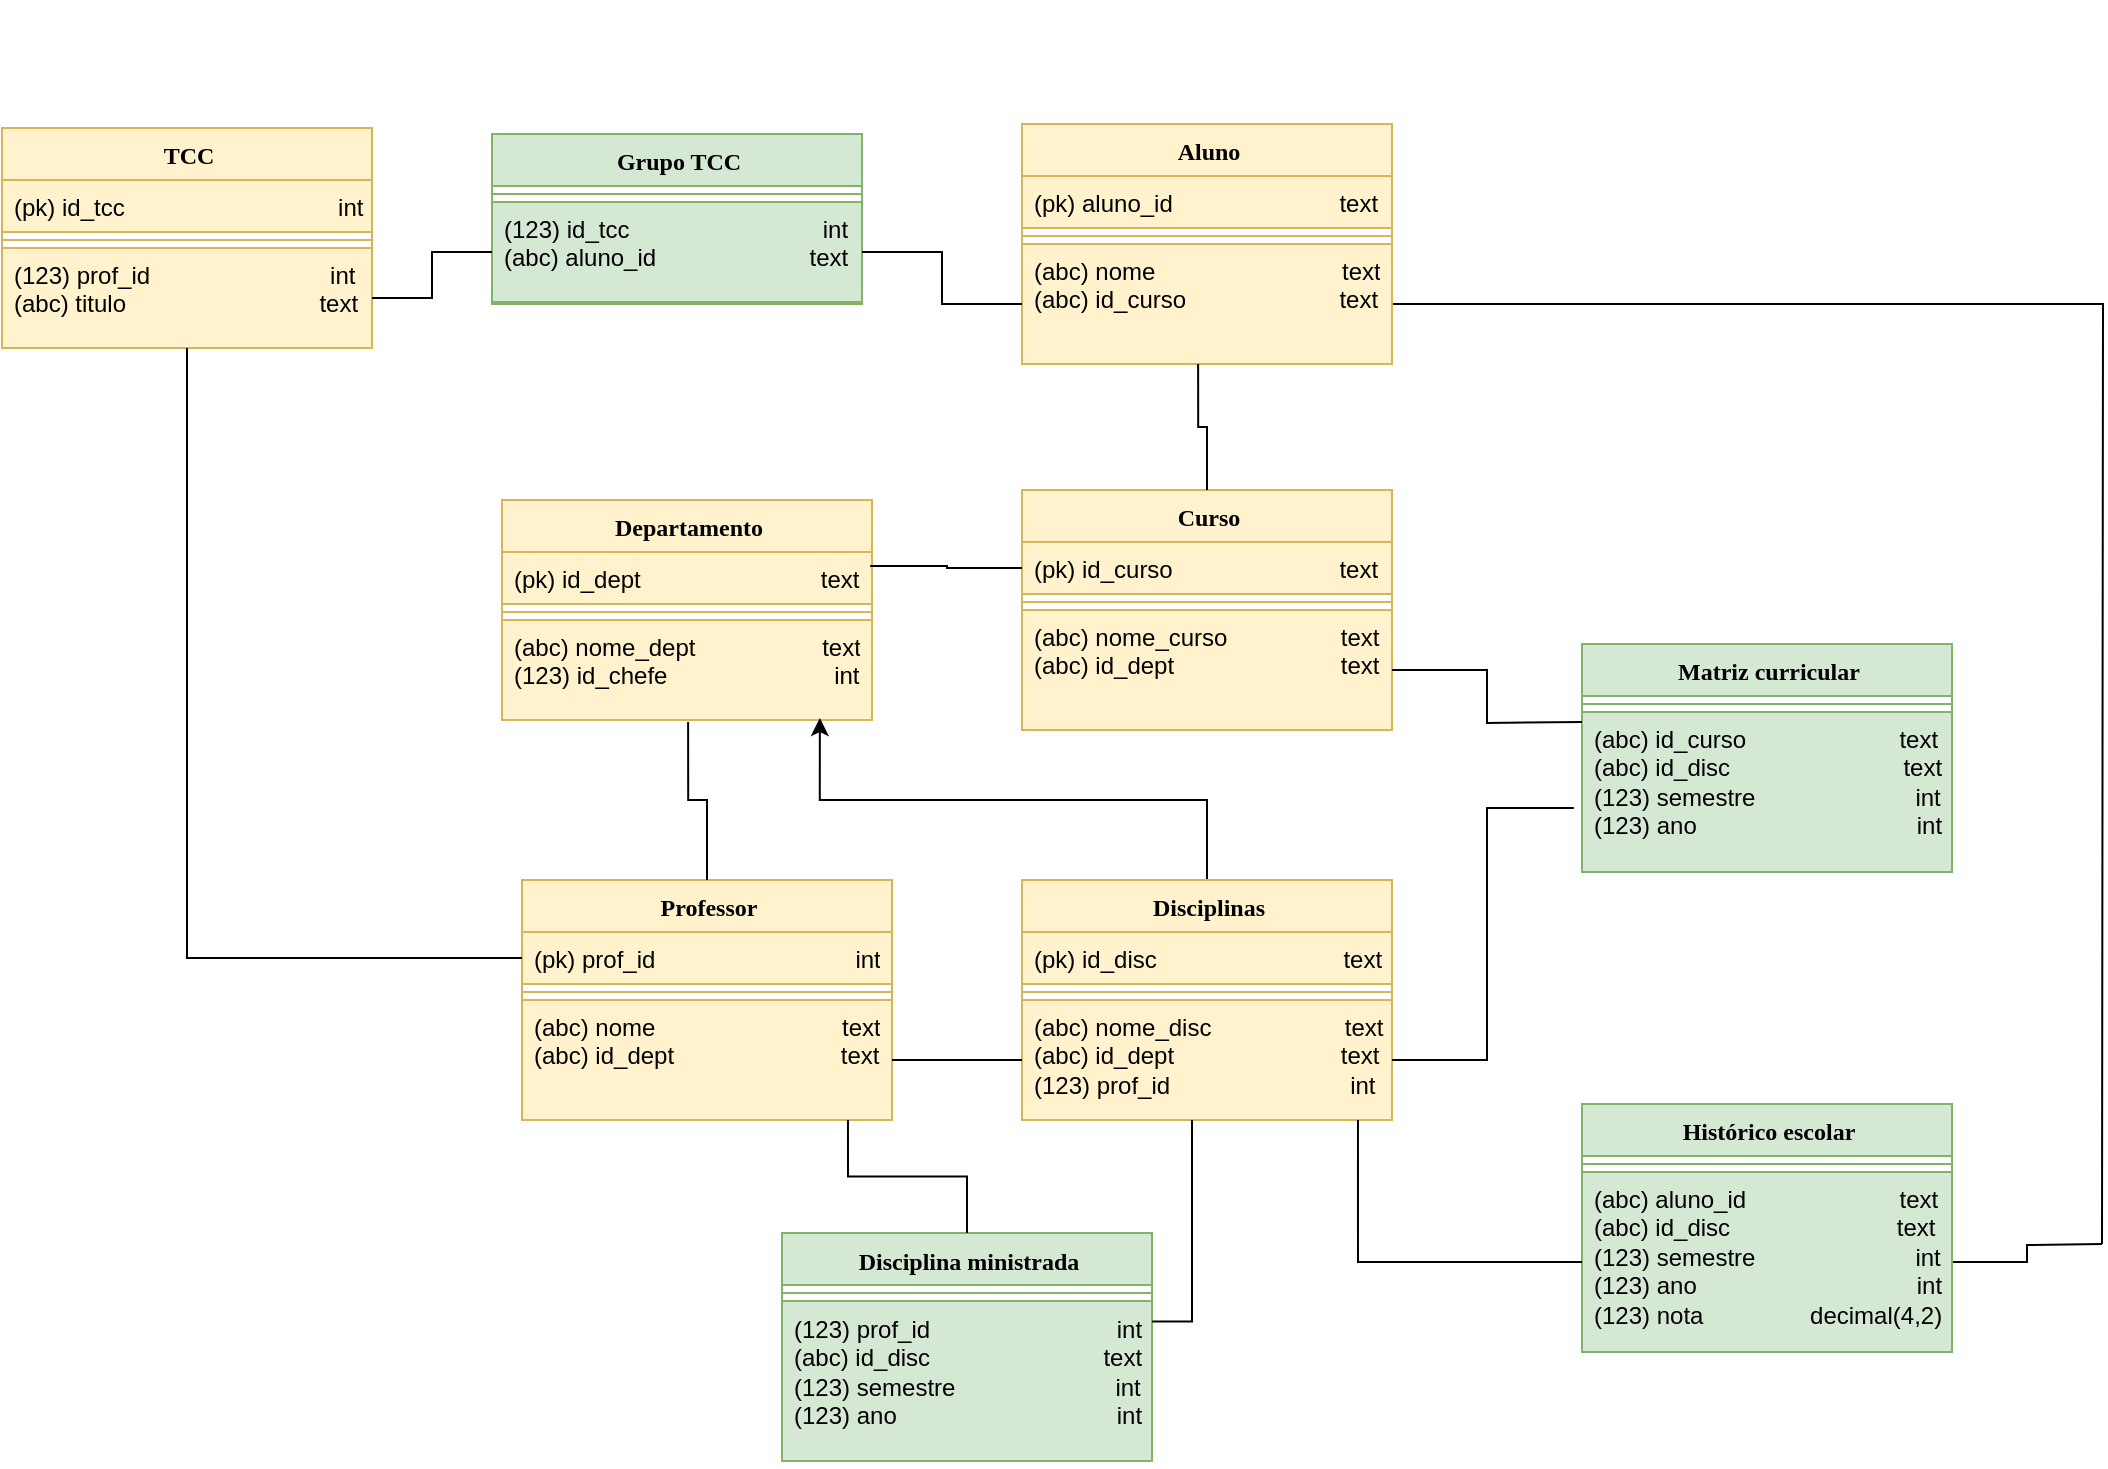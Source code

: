 <mxfile version="24.4.6" type="github">
  <diagram name="Page-1" id="6133507b-19e7-1e82-6fc7-422aa6c4b21f">
    <mxGraphModel dx="880" dy="460" grid="1" gridSize="10" guides="1" tooltips="1" connect="1" arrows="1" fold="1" page="1" pageScale="1" pageWidth="1169" pageHeight="827" background="#FFFFFF" math="0" shadow="0">
      <root>
        <mxCell id="0" />
        <mxCell id="1" parent="0" />
        <mxCell id="78961159f06e98e8-17" value="Aluno" style="swimlane;html=1;fontStyle=1;align=center;verticalAlign=top;childLayout=stackLayout;horizontal=1;startSize=26;horizontalStack=0;resizeParent=1;resizeLast=0;collapsible=1;marginBottom=0;swimlaneFillColor=#ffffff;rounded=0;shadow=0;comic=0;labelBackgroundColor=none;strokeWidth=1;fillColor=#fff2cc;fontFamily=Verdana;fontSize=12;strokeColor=#d6b656;" parent="1" vertex="1">
          <mxGeometry x="570" y="120" width="185" height="120" as="geometry" />
        </mxCell>
        <mxCell id="78961159f06e98e8-23" value="(pk) aluno_id&amp;nbsp; &amp;nbsp; &amp;nbsp; &amp;nbsp; &amp;nbsp; &amp;nbsp; &amp;nbsp; &amp;nbsp; &amp;nbsp; &amp;nbsp; &amp;nbsp; &amp;nbsp; &amp;nbsp;text" style="text;html=1;strokeColor=#d6b656;fillColor=#fff2cc;align=left;verticalAlign=top;spacingLeft=4;spacingRight=4;whiteSpace=wrap;overflow=hidden;rotatable=0;points=[[0,0.5],[1,0.5]];portConstraint=eastwest;" parent="78961159f06e98e8-17" vertex="1">
          <mxGeometry y="26" width="185" height="26" as="geometry" />
        </mxCell>
        <mxCell id="78961159f06e98e8-19" value="" style="line;html=1;strokeWidth=1;fillColor=#fff2cc;align=left;verticalAlign=middle;spacingTop=-1;spacingLeft=3;spacingRight=3;rotatable=0;labelPosition=right;points=[];portConstraint=eastwest;strokeColor=#d6b656;" parent="78961159f06e98e8-17" vertex="1">
          <mxGeometry y="52" width="185" height="8" as="geometry" />
        </mxCell>
        <mxCell id="Fp-7Isr_xplhYbf5Isc3-56" style="edgeStyle=orthogonalEdgeStyle;rounded=0;orthogonalLoop=1;jettySize=auto;html=1;exitX=1;exitY=0.5;exitDx=0;exitDy=0;endArrow=none;endFill=0;" parent="78961159f06e98e8-17" source="78961159f06e98e8-27" edge="1">
          <mxGeometry relative="1" as="geometry">
            <mxPoint x="540" y="560" as="targetPoint" />
          </mxGeometry>
        </mxCell>
        <mxCell id="78961159f06e98e8-27" value="(abc) nome&amp;nbsp; &amp;nbsp; &amp;nbsp; &amp;nbsp; &amp;nbsp; &amp;nbsp; &amp;nbsp; &amp;nbsp; &amp;nbsp; &amp;nbsp; &amp;nbsp; &amp;nbsp; &amp;nbsp; &amp;nbsp; text&lt;div&gt;(abc) id_curso&amp;nbsp; &amp;nbsp; &amp;nbsp; &amp;nbsp; &amp;nbsp; &amp;nbsp; &amp;nbsp; &amp;nbsp; &amp;nbsp; &amp;nbsp; &amp;nbsp; &amp;nbsp;text&lt;/div&gt;&lt;div&gt;&lt;br&gt;&lt;/div&gt;" style="text;html=1;strokeColor=#d6b656;fillColor=#fff2cc;align=left;verticalAlign=top;spacingLeft=4;spacingRight=4;whiteSpace=wrap;overflow=hidden;rotatable=0;points=[[0,0.5],[1,0.5]];portConstraint=eastwest;" parent="78961159f06e98e8-17" vertex="1">
          <mxGeometry y="60" width="185" height="60" as="geometry" />
        </mxCell>
        <mxCell id="RyOZ0NrASkdXas4JCYKa-1" value="&lt;div&gt;&lt;br&gt;&lt;/div&gt;" style="text;html=1;align=center;verticalAlign=middle;resizable=0;points=[];autosize=1;strokeColor=none;fillColor=none;" parent="1" vertex="1">
          <mxGeometry x="210" y="58" width="20" height="30" as="geometry" />
        </mxCell>
        <mxCell id="RyOZ0NrASkdXas4JCYKa-3" value="Professor" style="swimlane;html=1;fontStyle=1;align=center;verticalAlign=top;childLayout=stackLayout;horizontal=1;startSize=26;horizontalStack=0;resizeParent=1;resizeLast=0;collapsible=1;marginBottom=0;swimlaneFillColor=#ffffff;rounded=0;shadow=0;comic=0;labelBackgroundColor=none;strokeWidth=1;fillColor=#fff2cc;fontFamily=Verdana;fontSize=12;strokeColor=#d6b656;" parent="1" vertex="1">
          <mxGeometry x="320" y="498" width="185" height="120" as="geometry" />
        </mxCell>
        <mxCell id="RyOZ0NrASkdXas4JCYKa-4" value="(pk) prof_id&amp;nbsp; &amp;nbsp; &amp;nbsp; &amp;nbsp; &amp;nbsp; &amp;nbsp; &amp;nbsp; &amp;nbsp; &amp;nbsp; &amp;nbsp; &amp;nbsp; &amp;nbsp; &amp;nbsp; &amp;nbsp; &amp;nbsp; int" style="text;html=1;strokeColor=#d6b656;fillColor=#fff2cc;align=left;verticalAlign=top;spacingLeft=4;spacingRight=4;whiteSpace=wrap;overflow=hidden;rotatable=0;points=[[0,0.5],[1,0.5]];portConstraint=eastwest;" parent="RyOZ0NrASkdXas4JCYKa-3" vertex="1">
          <mxGeometry y="26" width="185" height="26" as="geometry" />
        </mxCell>
        <mxCell id="RyOZ0NrASkdXas4JCYKa-5" value="" style="line;html=1;strokeWidth=1;fillColor=#fff2cc;align=left;verticalAlign=middle;spacingTop=-1;spacingLeft=3;spacingRight=3;rotatable=0;labelPosition=right;points=[];portConstraint=eastwest;strokeColor=#d6b656;" parent="RyOZ0NrASkdXas4JCYKa-3" vertex="1">
          <mxGeometry y="52" width="185" height="8" as="geometry" />
        </mxCell>
        <mxCell id="RyOZ0NrASkdXas4JCYKa-6" value="(abc) nome&amp;nbsp; &amp;nbsp; &amp;nbsp; &amp;nbsp; &amp;nbsp; &amp;nbsp; &amp;nbsp; &amp;nbsp; &amp;nbsp; &amp;nbsp; &amp;nbsp; &amp;nbsp; &amp;nbsp; &amp;nbsp; text&lt;div&gt;(abc) id_dept&amp;nbsp; &amp;nbsp; &amp;nbsp; &amp;nbsp; &amp;nbsp; &amp;nbsp; &amp;nbsp; &amp;nbsp; &amp;nbsp; &amp;nbsp; &amp;nbsp; &amp;nbsp; &amp;nbsp;text&lt;/div&gt;&lt;div&gt;&lt;br&gt;&lt;/div&gt;" style="text;html=1;strokeColor=#d6b656;fillColor=#fff2cc;align=left;verticalAlign=top;spacingLeft=4;spacingRight=4;whiteSpace=wrap;overflow=hidden;rotatable=0;points=[[0,0.5],[1,0.5]];portConstraint=eastwest;" parent="RyOZ0NrASkdXas4JCYKa-3" vertex="1">
          <mxGeometry y="60" width="185" height="60" as="geometry" />
        </mxCell>
        <mxCell id="Fp-7Isr_xplhYbf5Isc3-1" value="Curso" style="swimlane;html=1;fontStyle=1;align=center;verticalAlign=top;childLayout=stackLayout;horizontal=1;startSize=26;horizontalStack=0;resizeParent=1;resizeLast=0;collapsible=1;marginBottom=0;swimlaneFillColor=#ffffff;rounded=0;shadow=0;comic=0;labelBackgroundColor=none;strokeWidth=1;fillColor=#fff2cc;fontFamily=Verdana;fontSize=12;strokeColor=#d6b656;" parent="1" vertex="1">
          <mxGeometry x="570" y="303" width="185" height="120" as="geometry" />
        </mxCell>
        <mxCell id="Fp-7Isr_xplhYbf5Isc3-2" value="(pk) id_curso&amp;nbsp; &amp;nbsp; &amp;nbsp; &amp;nbsp; &amp;nbsp; &amp;nbsp; &amp;nbsp; &amp;nbsp; &amp;nbsp; &amp;nbsp; &amp;nbsp; &amp;nbsp; &amp;nbsp;text" style="text;html=1;strokeColor=#d6b656;fillColor=#fff2cc;align=left;verticalAlign=top;spacingLeft=4;spacingRight=4;whiteSpace=wrap;overflow=hidden;rotatable=0;points=[[0,0.5],[1,0.5]];portConstraint=eastwest;" parent="Fp-7Isr_xplhYbf5Isc3-1" vertex="1">
          <mxGeometry y="26" width="185" height="26" as="geometry" />
        </mxCell>
        <mxCell id="Fp-7Isr_xplhYbf5Isc3-3" value="" style="line;html=1;strokeWidth=1;fillColor=#fff2cc;align=left;verticalAlign=middle;spacingTop=-1;spacingLeft=3;spacingRight=3;rotatable=0;labelPosition=right;points=[];portConstraint=eastwest;strokeColor=#d6b656;" parent="Fp-7Isr_xplhYbf5Isc3-1" vertex="1">
          <mxGeometry y="52" width="185" height="8" as="geometry" />
        </mxCell>
        <mxCell id="Fp-7Isr_xplhYbf5Isc3-4" value="(abc) nome_curso&amp;nbsp; &amp;nbsp; &amp;nbsp; &amp;nbsp; &amp;nbsp; &amp;nbsp; &amp;nbsp; &amp;nbsp; &amp;nbsp;text&lt;div&gt;(abc) id_dept&amp;nbsp; &amp;nbsp; &amp;nbsp; &amp;nbsp; &amp;nbsp; &amp;nbsp; &amp;nbsp; &amp;nbsp; &amp;nbsp; &amp;nbsp; &amp;nbsp; &amp;nbsp; &amp;nbsp;text&lt;/div&gt;&lt;div&gt;&lt;br&gt;&lt;/div&gt;" style="text;html=1;strokeColor=#d6b656;fillColor=#fff2cc;align=left;verticalAlign=top;spacingLeft=4;spacingRight=4;whiteSpace=wrap;overflow=hidden;rotatable=0;points=[[0,0.5],[1,0.5]];portConstraint=eastwest;" parent="Fp-7Isr_xplhYbf5Isc3-1" vertex="1">
          <mxGeometry y="60" width="185" height="60" as="geometry" />
        </mxCell>
        <mxCell id="Fp-7Isr_xplhYbf5Isc3-5" value="Departamento" style="swimlane;html=1;fontStyle=1;align=center;verticalAlign=top;childLayout=stackLayout;horizontal=1;startSize=26;horizontalStack=0;resizeParent=1;resizeLast=0;collapsible=1;marginBottom=0;swimlaneFillColor=#ffffff;rounded=0;shadow=0;comic=0;labelBackgroundColor=none;strokeWidth=1;fillColor=#fff2cc;fontFamily=Verdana;fontSize=12;strokeColor=#d6b656;" parent="1" vertex="1">
          <mxGeometry x="310" y="308" width="185" height="110" as="geometry" />
        </mxCell>
        <mxCell id="Fp-7Isr_xplhYbf5Isc3-6" value="(pk) id_dept&amp;nbsp; &amp;nbsp; &amp;nbsp; &amp;nbsp; &amp;nbsp; &amp;nbsp; &amp;nbsp; &amp;nbsp; &amp;nbsp; &amp;nbsp; &amp;nbsp; &amp;nbsp; &amp;nbsp; &amp;nbsp;text" style="text;html=1;strokeColor=#d6b656;fillColor=#fff2cc;align=left;verticalAlign=top;spacingLeft=4;spacingRight=4;whiteSpace=wrap;overflow=hidden;rotatable=0;points=[[0,0.5],[1,0.5]];portConstraint=eastwest;" parent="Fp-7Isr_xplhYbf5Isc3-5" vertex="1">
          <mxGeometry y="26" width="185" height="26" as="geometry" />
        </mxCell>
        <mxCell id="Fp-7Isr_xplhYbf5Isc3-7" value="" style="line;html=1;strokeWidth=1;fillColor=#fff2cc;align=left;verticalAlign=middle;spacingTop=-1;spacingLeft=3;spacingRight=3;rotatable=0;labelPosition=right;points=[];portConstraint=eastwest;strokeColor=#d6b656;" parent="Fp-7Isr_xplhYbf5Isc3-5" vertex="1">
          <mxGeometry y="52" width="185" height="8" as="geometry" />
        </mxCell>
        <mxCell id="Fp-7Isr_xplhYbf5Isc3-8" value="(abc) nome_dept&amp;nbsp; &amp;nbsp; &amp;nbsp; &amp;nbsp; &amp;nbsp; &amp;nbsp; &amp;nbsp; &amp;nbsp; &amp;nbsp; &amp;nbsp;text&lt;div&gt;(123) id_chefe&amp;nbsp; &amp;nbsp; &amp;nbsp; &amp;nbsp; &amp;nbsp; &amp;nbsp; &amp;nbsp; &amp;nbsp; &amp;nbsp; &amp;nbsp; &amp;nbsp; &amp;nbsp; &amp;nbsp;int&lt;/div&gt;" style="text;html=1;strokeColor=#d6b656;fillColor=#fff2cc;align=left;verticalAlign=top;spacingLeft=4;spacingRight=4;whiteSpace=wrap;overflow=hidden;rotatable=0;points=[[0,0.5],[1,0.5]];portConstraint=eastwest;" parent="Fp-7Isr_xplhYbf5Isc3-5" vertex="1">
          <mxGeometry y="60" width="185" height="50" as="geometry" />
        </mxCell>
        <mxCell id="VJBOoovExJCg-PcRVqWO-1" style="edgeStyle=orthogonalEdgeStyle;rounded=0;orthogonalLoop=1;jettySize=auto;html=1;exitX=0.5;exitY=0;exitDx=0;exitDy=0;entryX=0.859;entryY=0.98;entryDx=0;entryDy=0;entryPerimeter=0;" parent="1" source="Fp-7Isr_xplhYbf5Isc3-9" target="Fp-7Isr_xplhYbf5Isc3-8" edge="1">
          <mxGeometry relative="1" as="geometry">
            <mxPoint x="470" y="430" as="targetPoint" />
          </mxGeometry>
        </mxCell>
        <mxCell id="Fp-7Isr_xplhYbf5Isc3-9" value="Disciplinas" style="swimlane;html=1;fontStyle=1;align=center;verticalAlign=top;childLayout=stackLayout;horizontal=1;startSize=26;horizontalStack=0;resizeParent=1;resizeLast=0;collapsible=1;marginBottom=0;swimlaneFillColor=#ffffff;rounded=0;shadow=0;comic=0;labelBackgroundColor=none;strokeWidth=1;fillColor=#fff2cc;fontFamily=Verdana;fontSize=12;strokeColor=#d6b656;" parent="1" vertex="1">
          <mxGeometry x="570" y="498" width="185" height="120" as="geometry" />
        </mxCell>
        <mxCell id="Fp-7Isr_xplhYbf5Isc3-10" value="(pk) id_disc&amp;nbsp; &amp;nbsp; &amp;nbsp; &amp;nbsp; &amp;nbsp; &amp;nbsp; &amp;nbsp; &amp;nbsp; &amp;nbsp; &amp;nbsp; &amp;nbsp; &amp;nbsp; &amp;nbsp; &amp;nbsp; text" style="text;html=1;strokeColor=#d6b656;fillColor=#fff2cc;align=left;verticalAlign=top;spacingLeft=4;spacingRight=4;whiteSpace=wrap;overflow=hidden;rotatable=0;points=[[0,0.5],[1,0.5]];portConstraint=eastwest;" parent="Fp-7Isr_xplhYbf5Isc3-9" vertex="1">
          <mxGeometry y="26" width="185" height="26" as="geometry" />
        </mxCell>
        <mxCell id="Fp-7Isr_xplhYbf5Isc3-11" value="" style="line;html=1;strokeWidth=1;fillColor=#fff2cc;align=left;verticalAlign=middle;spacingTop=-1;spacingLeft=3;spacingRight=3;rotatable=0;labelPosition=right;points=[];portConstraint=eastwest;strokeColor=#d6b656;" parent="Fp-7Isr_xplhYbf5Isc3-9" vertex="1">
          <mxGeometry y="52" width="185" height="8" as="geometry" />
        </mxCell>
        <mxCell id="Fp-7Isr_xplhYbf5Isc3-12" value="(abc) nome_disc&amp;nbsp; &amp;nbsp; &amp;nbsp; &amp;nbsp; &amp;nbsp; &amp;nbsp; &amp;nbsp; &amp;nbsp; &amp;nbsp; &amp;nbsp; text&lt;div&gt;(abc) id_dept&amp;nbsp; &amp;nbsp; &amp;nbsp; &amp;nbsp; &amp;nbsp; &amp;nbsp; &amp;nbsp; &amp;nbsp; &amp;nbsp; &amp;nbsp; &amp;nbsp; &amp;nbsp; &amp;nbsp;text&lt;/div&gt;&lt;div&gt;(123)&amp;nbsp;&lt;span style=&quot;background-color: initial;&quot;&gt;prof_id&amp;nbsp; &amp;nbsp; &amp;nbsp; &amp;nbsp; &amp;nbsp; &amp;nbsp; &amp;nbsp; &amp;nbsp; &amp;nbsp; &amp;nbsp; &amp;nbsp; &amp;nbsp; &amp;nbsp; &amp;nbsp;int&lt;/span&gt;&lt;/div&gt;" style="text;html=1;strokeColor=#d6b656;fillColor=#fff2cc;align=left;verticalAlign=top;spacingLeft=4;spacingRight=4;whiteSpace=wrap;overflow=hidden;rotatable=0;points=[[0,0.5],[1,0.5]];portConstraint=eastwest;" parent="Fp-7Isr_xplhYbf5Isc3-9" vertex="1">
          <mxGeometry y="60" width="185" height="60" as="geometry" />
        </mxCell>
        <mxCell id="Fp-7Isr_xplhYbf5Isc3-14" value="Matriz curricular" style="swimlane;html=1;fontStyle=1;align=center;verticalAlign=top;childLayout=stackLayout;horizontal=1;startSize=26;horizontalStack=0;resizeParent=1;resizeLast=0;collapsible=1;marginBottom=0;swimlaneFillColor=#ffffff;rounded=0;shadow=0;comic=0;labelBackgroundColor=none;strokeWidth=1;fillColor=#d5e8d4;fontFamily=Verdana;fontSize=12;strokeColor=#82b366;" parent="1" vertex="1">
          <mxGeometry x="850" y="380" width="185" height="114" as="geometry" />
        </mxCell>
        <mxCell id="Fp-7Isr_xplhYbf5Isc3-16" value="" style="line;html=1;strokeWidth=1;fillColor=#d5e8d4;align=left;verticalAlign=middle;spacingTop=-1;spacingLeft=3;spacingRight=3;rotatable=0;labelPosition=right;points=[];portConstraint=eastwest;strokeColor=#82b366;" parent="Fp-7Isr_xplhYbf5Isc3-14" vertex="1">
          <mxGeometry y="26" width="185" height="8" as="geometry" />
        </mxCell>
        <mxCell id="Fp-7Isr_xplhYbf5Isc3-17" value="(abc) id_curso&amp;nbsp; &amp;nbsp; &amp;nbsp; &amp;nbsp; &amp;nbsp; &amp;nbsp; &amp;nbsp; &amp;nbsp; &amp;nbsp; &amp;nbsp; &amp;nbsp; &amp;nbsp;text&lt;div&gt;(abc) id_disc&amp;nbsp; &amp;nbsp; &amp;nbsp; &amp;nbsp; &amp;nbsp; &amp;nbsp; &amp;nbsp; &amp;nbsp; &amp;nbsp; &amp;nbsp; &amp;nbsp; &amp;nbsp; &amp;nbsp; text&lt;/div&gt;&lt;div&gt;(123) semestre&amp;nbsp; &amp;nbsp; &amp;nbsp; &amp;nbsp; &amp;nbsp; &amp;nbsp; &amp;nbsp; &amp;nbsp; &amp;nbsp; &amp;nbsp; &amp;nbsp; &amp;nbsp; int&lt;/div&gt;&lt;div&gt;(123) ano&amp;nbsp; &amp;nbsp; &amp;nbsp; &amp;nbsp; &amp;nbsp; &amp;nbsp; &amp;nbsp; &amp;nbsp; &amp;nbsp; &amp;nbsp; &amp;nbsp; &amp;nbsp; &amp;nbsp; &amp;nbsp; &amp;nbsp; &amp;nbsp; &amp;nbsp;int&lt;br&gt;&lt;/div&gt;" style="text;html=1;strokeColor=#82b366;fillColor=#d5e8d4;align=left;verticalAlign=top;spacingLeft=4;spacingRight=4;whiteSpace=wrap;overflow=hidden;rotatable=0;points=[[0,0.5],[1,0.5]];portConstraint=eastwest;" parent="Fp-7Isr_xplhYbf5Isc3-14" vertex="1">
          <mxGeometry y="34" width="185" height="80" as="geometry" />
        </mxCell>
        <mxCell id="Fp-7Isr_xplhYbf5Isc3-18" value="Histórico escolar" style="swimlane;html=1;fontStyle=1;align=center;verticalAlign=top;childLayout=stackLayout;horizontal=1;startSize=26;horizontalStack=0;resizeParent=1;resizeLast=0;collapsible=1;marginBottom=0;swimlaneFillColor=#ffffff;rounded=0;shadow=0;comic=0;labelBackgroundColor=none;strokeWidth=1;fillColor=#d5e8d4;fontFamily=Verdana;fontSize=12;strokeColor=#82b366;" parent="1" vertex="1">
          <mxGeometry x="850" y="610" width="185" height="124" as="geometry" />
        </mxCell>
        <mxCell id="Fp-7Isr_xplhYbf5Isc3-20" value="" style="line;html=1;strokeWidth=1;fillColor=#d5e8d4;align=left;verticalAlign=middle;spacingTop=-1;spacingLeft=3;spacingRight=3;rotatable=0;labelPosition=right;points=[];portConstraint=eastwest;strokeColor=#82b366;" parent="Fp-7Isr_xplhYbf5Isc3-18" vertex="1">
          <mxGeometry y="26" width="185" height="8" as="geometry" />
        </mxCell>
        <mxCell id="Fp-7Isr_xplhYbf5Isc3-57" style="edgeStyle=orthogonalEdgeStyle;rounded=0;orthogonalLoop=1;jettySize=auto;html=1;exitX=1;exitY=0.5;exitDx=0;exitDy=0;endArrow=none;endFill=0;" parent="Fp-7Isr_xplhYbf5Isc3-18" source="Fp-7Isr_xplhYbf5Isc3-21" edge="1">
          <mxGeometry relative="1" as="geometry">
            <mxPoint x="260" y="70" as="targetPoint" />
          </mxGeometry>
        </mxCell>
        <mxCell id="Fp-7Isr_xplhYbf5Isc3-21" value="(abc) aluno_id&amp;nbsp; &amp;nbsp; &amp;nbsp; &amp;nbsp; &amp;nbsp; &amp;nbsp; &amp;nbsp; &amp;nbsp; &amp;nbsp; &amp;nbsp; &amp;nbsp; &amp;nbsp;text&lt;div&gt;(abc) id_disc&amp;nbsp; &amp;nbsp; &amp;nbsp; &amp;nbsp; &amp;nbsp; &amp;nbsp; &amp;nbsp; &amp;nbsp; &amp;nbsp; &amp;nbsp; &amp;nbsp; &amp;nbsp; &amp;nbsp;text&lt;/div&gt;&lt;div&gt;(123) semestre&amp;nbsp; &amp;nbsp; &amp;nbsp; &amp;nbsp; &amp;nbsp; &amp;nbsp; &amp;nbsp; &amp;nbsp; &amp;nbsp; &amp;nbsp; &amp;nbsp; &amp;nbsp; int&lt;/div&gt;&lt;div&gt;(123) ano&amp;nbsp; &amp;nbsp; &amp;nbsp; &amp;nbsp; &amp;nbsp; &amp;nbsp; &amp;nbsp; &amp;nbsp; &amp;nbsp; &amp;nbsp; &amp;nbsp; &amp;nbsp; &amp;nbsp; &amp;nbsp; &amp;nbsp; &amp;nbsp; &amp;nbsp;int&lt;br&gt;&lt;/div&gt;&lt;div&gt;(123) nota&amp;nbsp; &amp;nbsp; &amp;nbsp; &amp;nbsp; &amp;nbsp; &amp;nbsp; &amp;nbsp; &amp;nbsp; decimal(4,2)&lt;/div&gt;" style="text;html=1;strokeColor=#82b366;fillColor=#d5e8d4;align=left;verticalAlign=top;spacingLeft=4;spacingRight=4;whiteSpace=wrap;overflow=hidden;rotatable=0;points=[[0,0.5],[1,0.5]];portConstraint=eastwest;" parent="Fp-7Isr_xplhYbf5Isc3-18" vertex="1">
          <mxGeometry y="34" width="185" height="90" as="geometry" />
        </mxCell>
        <mxCell id="Fp-7Isr_xplhYbf5Isc3-22" value="Disciplina ministrada" style="swimlane;html=1;fontStyle=1;align=center;verticalAlign=top;childLayout=stackLayout;horizontal=1;startSize=26;horizontalStack=0;resizeParent=1;resizeLast=0;collapsible=1;marginBottom=0;swimlaneFillColor=#ffffff;rounded=0;shadow=0;comic=0;labelBackgroundColor=none;strokeWidth=1;fillColor=#d5e8d4;fontFamily=Verdana;fontSize=12;strokeColor=#82b366;" parent="1" vertex="1">
          <mxGeometry x="450" y="674.5" width="185" height="114" as="geometry" />
        </mxCell>
        <mxCell id="Fp-7Isr_xplhYbf5Isc3-24" value="" style="line;html=1;strokeWidth=1;fillColor=#d5e8d4;align=left;verticalAlign=middle;spacingTop=-1;spacingLeft=3;spacingRight=3;rotatable=0;labelPosition=right;points=[];portConstraint=eastwest;strokeColor=#82b366;" parent="Fp-7Isr_xplhYbf5Isc3-22" vertex="1">
          <mxGeometry y="26" width="185" height="8" as="geometry" />
        </mxCell>
        <mxCell id="Fp-7Isr_xplhYbf5Isc3-25" value="(123) prof_id&amp;nbsp; &amp;nbsp; &amp;nbsp; &amp;nbsp; &amp;nbsp; &amp;nbsp; &amp;nbsp; &amp;nbsp; &amp;nbsp; &amp;nbsp; &amp;nbsp; &amp;nbsp; &amp;nbsp; &amp;nbsp; int&lt;div&gt;(abc) id_disc&amp;nbsp; &amp;nbsp; &amp;nbsp; &amp;nbsp; &amp;nbsp; &amp;nbsp; &amp;nbsp; &amp;nbsp; &amp;nbsp; &amp;nbsp; &amp;nbsp; &amp;nbsp; &amp;nbsp; text&lt;/div&gt;&lt;div&gt;(123) semestre&amp;nbsp; &amp;nbsp; &amp;nbsp; &amp;nbsp; &amp;nbsp; &amp;nbsp; &amp;nbsp; &amp;nbsp; &amp;nbsp; &amp;nbsp; &amp;nbsp; &amp;nbsp; int&lt;/div&gt;&lt;div&gt;(123) ano&amp;nbsp; &amp;nbsp; &amp;nbsp; &amp;nbsp; &amp;nbsp; &amp;nbsp; &amp;nbsp; &amp;nbsp; &amp;nbsp; &amp;nbsp; &amp;nbsp; &amp;nbsp; &amp;nbsp; &amp;nbsp; &amp;nbsp; &amp;nbsp; &amp;nbsp;int&lt;/div&gt;" style="text;html=1;strokeColor=#82b366;fillColor=#d5e8d4;align=left;verticalAlign=top;spacingLeft=4;spacingRight=4;whiteSpace=wrap;overflow=hidden;rotatable=0;points=[[0,0.5],[1,0.5]];portConstraint=eastwest;" parent="Fp-7Isr_xplhYbf5Isc3-22" vertex="1">
          <mxGeometry y="34" width="185" height="80" as="geometry" />
        </mxCell>
        <mxCell id="Fp-7Isr_xplhYbf5Isc3-26" value="Grupo TCC" style="swimlane;html=1;fontStyle=1;align=center;verticalAlign=top;childLayout=stackLayout;horizontal=1;startSize=26;horizontalStack=0;resizeParent=1;resizeLast=0;collapsible=1;marginBottom=0;swimlaneFillColor=#ffffff;rounded=0;shadow=0;comic=0;labelBackgroundColor=none;strokeWidth=1;fillColor=#d5e8d4;fontFamily=Verdana;fontSize=12;strokeColor=#82b366;" parent="1" vertex="1">
          <mxGeometry x="305" y="125" width="185" height="85" as="geometry" />
        </mxCell>
        <mxCell id="Fp-7Isr_xplhYbf5Isc3-28" value="" style="line;html=1;strokeWidth=1;fillColor=#d5e8d4;align=left;verticalAlign=middle;spacingTop=-1;spacingLeft=3;spacingRight=3;rotatable=0;labelPosition=right;points=[];portConstraint=eastwest;strokeColor=#82b366;" parent="Fp-7Isr_xplhYbf5Isc3-26" vertex="1">
          <mxGeometry y="26" width="185" height="8" as="geometry" />
        </mxCell>
        <mxCell id="Fp-7Isr_xplhYbf5Isc3-29" value="&lt;div&gt;(123) id_tcc&amp;nbsp; &amp;nbsp; &amp;nbsp; &amp;nbsp; &amp;nbsp; &amp;nbsp; &amp;nbsp; &amp;nbsp; &amp;nbsp; &amp;nbsp; &amp;nbsp; &amp;nbsp; &amp;nbsp; &amp;nbsp; &amp;nbsp;int&lt;/div&gt;&lt;div&gt;(abc) aluno_id&amp;nbsp; &amp;nbsp; &amp;nbsp; &amp;nbsp; &amp;nbsp; &amp;nbsp; &amp;nbsp; &amp;nbsp; &amp;nbsp; &amp;nbsp; &amp;nbsp; &amp;nbsp;text&lt;/div&gt;" style="text;html=1;strokeColor=#82b366;fillColor=#d5e8d4;align=left;verticalAlign=top;spacingLeft=4;spacingRight=4;whiteSpace=wrap;overflow=hidden;rotatable=0;points=[[0,0.5],[1,0.5]];portConstraint=eastwest;" parent="Fp-7Isr_xplhYbf5Isc3-26" vertex="1">
          <mxGeometry y="34" width="185" height="50" as="geometry" />
        </mxCell>
        <mxCell id="Fp-7Isr_xplhYbf5Isc3-33" style="edgeStyle=orthogonalEdgeStyle;rounded=0;orthogonalLoop=1;jettySize=auto;html=1;entryX=0.995;entryY=0.269;entryDx=0;entryDy=0;entryPerimeter=0;endArrow=none;endFill=0;" parent="1" source="Fp-7Isr_xplhYbf5Isc3-2" target="Fp-7Isr_xplhYbf5Isc3-6" edge="1">
          <mxGeometry relative="1" as="geometry" />
        </mxCell>
        <mxCell id="Fp-7Isr_xplhYbf5Isc3-34" value="TCC" style="swimlane;html=1;fontStyle=1;align=center;verticalAlign=top;childLayout=stackLayout;horizontal=1;startSize=26;horizontalStack=0;resizeParent=1;resizeLast=0;collapsible=1;marginBottom=0;swimlaneFillColor=#ffffff;rounded=0;shadow=0;comic=0;labelBackgroundColor=none;strokeWidth=1;fillColor=#fff2cc;fontFamily=Verdana;fontSize=12;strokeColor=#d6b656;" parent="1" vertex="1">
          <mxGeometry x="60" y="122" width="185" height="110" as="geometry" />
        </mxCell>
        <mxCell id="Fp-7Isr_xplhYbf5Isc3-35" value="(pk) id_tcc&amp;nbsp; &amp;nbsp; &amp;nbsp; &amp;nbsp; &amp;nbsp; &amp;nbsp; &amp;nbsp; &amp;nbsp; &amp;nbsp; &amp;nbsp; &amp;nbsp; &amp;nbsp; &amp;nbsp; &amp;nbsp; &amp;nbsp; &amp;nbsp; int&lt;span style=&quot;white-space: pre;&quot;&gt;&lt;/span&gt;" style="text;html=1;strokeColor=#d6b656;fillColor=#fff2cc;align=left;verticalAlign=top;spacingLeft=4;spacingRight=4;whiteSpace=wrap;overflow=hidden;rotatable=0;points=[[0,0.5],[1,0.5]];portConstraint=eastwest;" parent="Fp-7Isr_xplhYbf5Isc3-34" vertex="1">
          <mxGeometry y="26" width="185" height="26" as="geometry" />
        </mxCell>
        <mxCell id="Fp-7Isr_xplhYbf5Isc3-36" value="" style="line;html=1;strokeWidth=1;fillColor=#fff2cc;align=left;verticalAlign=middle;spacingTop=-1;spacingLeft=3;spacingRight=3;rotatable=0;labelPosition=right;points=[];portConstraint=eastwest;strokeColor=#d6b656;" parent="Fp-7Isr_xplhYbf5Isc3-34" vertex="1">
          <mxGeometry y="52" width="185" height="8" as="geometry" />
        </mxCell>
        <mxCell id="Fp-7Isr_xplhYbf5Isc3-37" value="(123) prof_id&amp;nbsp; &amp;nbsp; &amp;nbsp; &amp;nbsp; &amp;nbsp; &amp;nbsp; &amp;nbsp; &amp;nbsp; &amp;nbsp; &amp;nbsp; &amp;nbsp; &amp;nbsp; &amp;nbsp; &amp;nbsp;int&lt;div&gt;(abc) titulo&amp;nbsp; &amp;nbsp; &amp;nbsp; &amp;nbsp; &amp;nbsp; &amp;nbsp; &amp;nbsp; &amp;nbsp; &amp;nbsp; &amp;nbsp; &amp;nbsp; &amp;nbsp; &amp;nbsp; &amp;nbsp; &amp;nbsp;text&lt;/div&gt;" style="text;html=1;strokeColor=#d6b656;fillColor=#fff2cc;align=left;verticalAlign=top;spacingLeft=4;spacingRight=4;whiteSpace=wrap;overflow=hidden;rotatable=0;points=[[0,0.5],[1,0.5]];portConstraint=eastwest;" parent="Fp-7Isr_xplhYbf5Isc3-34" vertex="1">
          <mxGeometry y="60" width="185" height="50" as="geometry" />
        </mxCell>
        <mxCell id="Fp-7Isr_xplhYbf5Isc3-39" style="edgeStyle=orthogonalEdgeStyle;rounded=0;orthogonalLoop=1;jettySize=auto;html=1;exitX=1;exitY=0.5;exitDx=0;exitDy=0;entryX=0;entryY=0.5;entryDx=0;entryDy=0;endArrow=none;endFill=0;" parent="1" source="RyOZ0NrASkdXas4JCYKa-6" target="Fp-7Isr_xplhYbf5Isc3-12" edge="1">
          <mxGeometry relative="1" as="geometry" />
        </mxCell>
        <mxCell id="Fp-7Isr_xplhYbf5Isc3-41" style="edgeStyle=orthogonalEdgeStyle;rounded=0;orthogonalLoop=1;jettySize=auto;html=1;exitX=1;exitY=0.5;exitDx=0;exitDy=0;entryX=0;entryY=0.5;entryDx=0;entryDy=0;endArrow=none;endFill=0;" parent="1" source="Fp-7Isr_xplhYbf5Isc3-29" target="78961159f06e98e8-27" edge="1">
          <mxGeometry relative="1" as="geometry" />
        </mxCell>
        <mxCell id="Fp-7Isr_xplhYbf5Isc3-42" style="edgeStyle=orthogonalEdgeStyle;rounded=0;orthogonalLoop=1;jettySize=auto;html=1;exitX=1;exitY=0.5;exitDx=0;exitDy=0;entryX=0;entryY=0.5;entryDx=0;entryDy=0;endArrow=none;endFill=0;" parent="1" source="Fp-7Isr_xplhYbf5Isc3-37" target="Fp-7Isr_xplhYbf5Isc3-29" edge="1">
          <mxGeometry relative="1" as="geometry" />
        </mxCell>
        <mxCell id="Fp-7Isr_xplhYbf5Isc3-43" style="edgeStyle=orthogonalEdgeStyle;rounded=0;orthogonalLoop=1;jettySize=auto;html=1;exitX=0;exitY=0.5;exitDx=0;exitDy=0;entryX=0.5;entryY=1;entryDx=0;entryDy=0;endArrow=none;endFill=0;" parent="1" source="RyOZ0NrASkdXas4JCYKa-4" target="Fp-7Isr_xplhYbf5Isc3-34" edge="1">
          <mxGeometry relative="1" as="geometry" />
        </mxCell>
        <mxCell id="Fp-7Isr_xplhYbf5Isc3-44" style="edgeStyle=orthogonalEdgeStyle;rounded=0;orthogonalLoop=1;jettySize=auto;html=1;exitX=0.5;exitY=0;exitDx=0;exitDy=0;entryX=0.503;entryY=1.02;entryDx=0;entryDy=0;entryPerimeter=0;endArrow=none;endFill=0;" parent="1" source="RyOZ0NrASkdXas4JCYKa-3" target="Fp-7Isr_xplhYbf5Isc3-8" edge="1">
          <mxGeometry relative="1" as="geometry" />
        </mxCell>
        <mxCell id="Fp-7Isr_xplhYbf5Isc3-47" style="edgeStyle=orthogonalEdgeStyle;rounded=0;orthogonalLoop=1;jettySize=auto;html=1;exitX=0.5;exitY=0;exitDx=0;exitDy=0;entryX=0.476;entryY=1;entryDx=0;entryDy=0;entryPerimeter=0;endArrow=none;endFill=0;" parent="1" source="Fp-7Isr_xplhYbf5Isc3-1" target="78961159f06e98e8-27" edge="1">
          <mxGeometry relative="1" as="geometry" />
        </mxCell>
        <mxCell id="Fp-7Isr_xplhYbf5Isc3-48" style="edgeStyle=orthogonalEdgeStyle;rounded=0;orthogonalLoop=1;jettySize=auto;html=1;exitX=1;exitY=0.5;exitDx=0;exitDy=0;entryX=0;entryY=0.5;entryDx=0;entryDy=0;endArrow=none;endFill=0;" parent="1" source="Fp-7Isr_xplhYbf5Isc3-4" edge="1">
          <mxGeometry relative="1" as="geometry">
            <mxPoint x="850" y="419" as="targetPoint" />
          </mxGeometry>
        </mxCell>
        <mxCell id="Fp-7Isr_xplhYbf5Isc3-49" style="edgeStyle=orthogonalEdgeStyle;rounded=0;orthogonalLoop=1;jettySize=auto;html=1;exitX=1;exitY=0.5;exitDx=0;exitDy=0;entryX=-0.022;entryY=0.6;entryDx=0;entryDy=0;entryPerimeter=0;endArrow=none;endFill=0;" parent="1" source="Fp-7Isr_xplhYbf5Isc3-12" target="Fp-7Isr_xplhYbf5Isc3-17" edge="1">
          <mxGeometry relative="1" as="geometry" />
        </mxCell>
        <mxCell id="Fp-7Isr_xplhYbf5Isc3-52" style="edgeStyle=orthogonalEdgeStyle;rounded=0;orthogonalLoop=1;jettySize=auto;html=1;exitX=0.5;exitY=0;exitDx=0;exitDy=0;entryX=0.881;entryY=1;entryDx=0;entryDy=0;entryPerimeter=0;endArrow=none;endFill=0;" parent="1" source="Fp-7Isr_xplhYbf5Isc3-22" target="RyOZ0NrASkdXas4JCYKa-6" edge="1">
          <mxGeometry relative="1" as="geometry" />
        </mxCell>
        <mxCell id="Fp-7Isr_xplhYbf5Isc3-54" style="edgeStyle=orthogonalEdgeStyle;rounded=0;orthogonalLoop=1;jettySize=auto;html=1;exitX=1;exitY=0.25;exitDx=0;exitDy=0;endArrow=none;endFill=0;" parent="1" edge="1">
          <mxGeometry relative="1" as="geometry">
            <mxPoint x="635" y="718.75" as="sourcePoint" />
            <mxPoint x="655" y="618" as="targetPoint" />
            <Array as="points">
              <mxPoint x="655" y="719" />
              <mxPoint x="655" y="629" />
            </Array>
          </mxGeometry>
        </mxCell>
        <mxCell id="Fp-7Isr_xplhYbf5Isc3-55" style="edgeStyle=orthogonalEdgeStyle;rounded=0;orthogonalLoop=1;jettySize=auto;html=1;exitX=0;exitY=0.5;exitDx=0;exitDy=0;entryX=0.908;entryY=1;entryDx=0;entryDy=0;entryPerimeter=0;endArrow=none;endFill=0;" parent="1" source="Fp-7Isr_xplhYbf5Isc3-21" target="Fp-7Isr_xplhYbf5Isc3-12" edge="1">
          <mxGeometry relative="1" as="geometry" />
        </mxCell>
      </root>
    </mxGraphModel>
  </diagram>
</mxfile>
